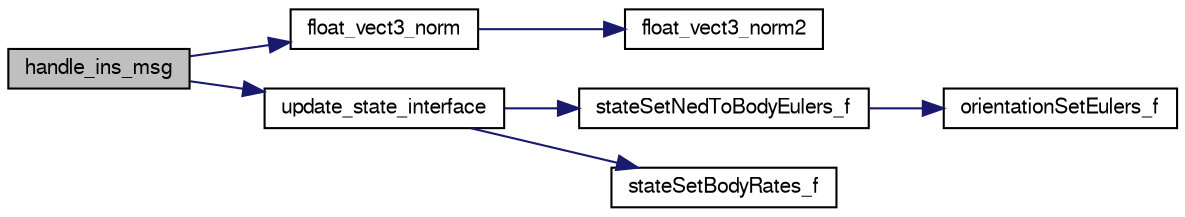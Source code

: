 digraph "handle_ins_msg"
{
  edge [fontname="FreeSans",fontsize="10",labelfontname="FreeSans",labelfontsize="10"];
  node [fontname="FreeSans",fontsize="10",shape=record];
  rankdir="LR";
  Node1 [label="handle_ins_msg",height=0.2,width=0.4,color="black", fillcolor="grey75", style="filled", fontcolor="black"];
  Node1 -> Node2 [color="midnightblue",fontsize="10",style="solid",fontname="FreeSans"];
  Node2 [label="float_vect3_norm",height=0.2,width=0.4,color="black", fillcolor="white", style="filled",URL="$group__math__algebra__float.html#gad33d6e2c6bf00d660031e57fb3675666"];
  Node2 -> Node3 [color="midnightblue",fontsize="10",style="solid",fontname="FreeSans"];
  Node3 [label="float_vect3_norm2",height=0.2,width=0.4,color="black", fillcolor="white", style="filled",URL="$group__math__algebra__float.html#gaf0812637c58834d3baff5cd82fa220d2"];
  Node1 -> Node4 [color="midnightblue",fontsize="10",style="solid",fontname="FreeSans"];
  Node4 [label="update_state_interface",height=0.2,width=0.4,color="black", fillcolor="white", style="filled",URL="$ins__xsens700_8c.html#a8011d2c59733cc2b3ba2110bf3675bde"];
  Node4 -> Node5 [color="midnightblue",fontsize="10",style="solid",fontname="FreeSans"];
  Node5 [label="stateSetNedToBodyEulers_f",height=0.2,width=0.4,color="black", fillcolor="white", style="filled",URL="$group__state__attitude.html#ga738be1775d06ee00dbbf17124c230e04",tooltip="Set vehicle body attitude from euler angles (float). "];
  Node5 -> Node6 [color="midnightblue",fontsize="10",style="solid",fontname="FreeSans"];
  Node6 [label="orientationSetEulers_f",height=0.2,width=0.4,color="black", fillcolor="white", style="filled",URL="$group__math__orientation__representation.html#ga7c6b7dc05095bcaba232c62358335d81",tooltip="Set vehicle body attitude from euler angles (float). "];
  Node4 -> Node7 [color="midnightblue",fontsize="10",style="solid",fontname="FreeSans"];
  Node7 [label="stateSetBodyRates_f",height=0.2,width=0.4,color="black", fillcolor="white", style="filled",URL="$group__state__rate.html#ga81d506386a5e2842d7e37cb6e1dbf252",tooltip="Set vehicle body angular rate (float). "];
}
